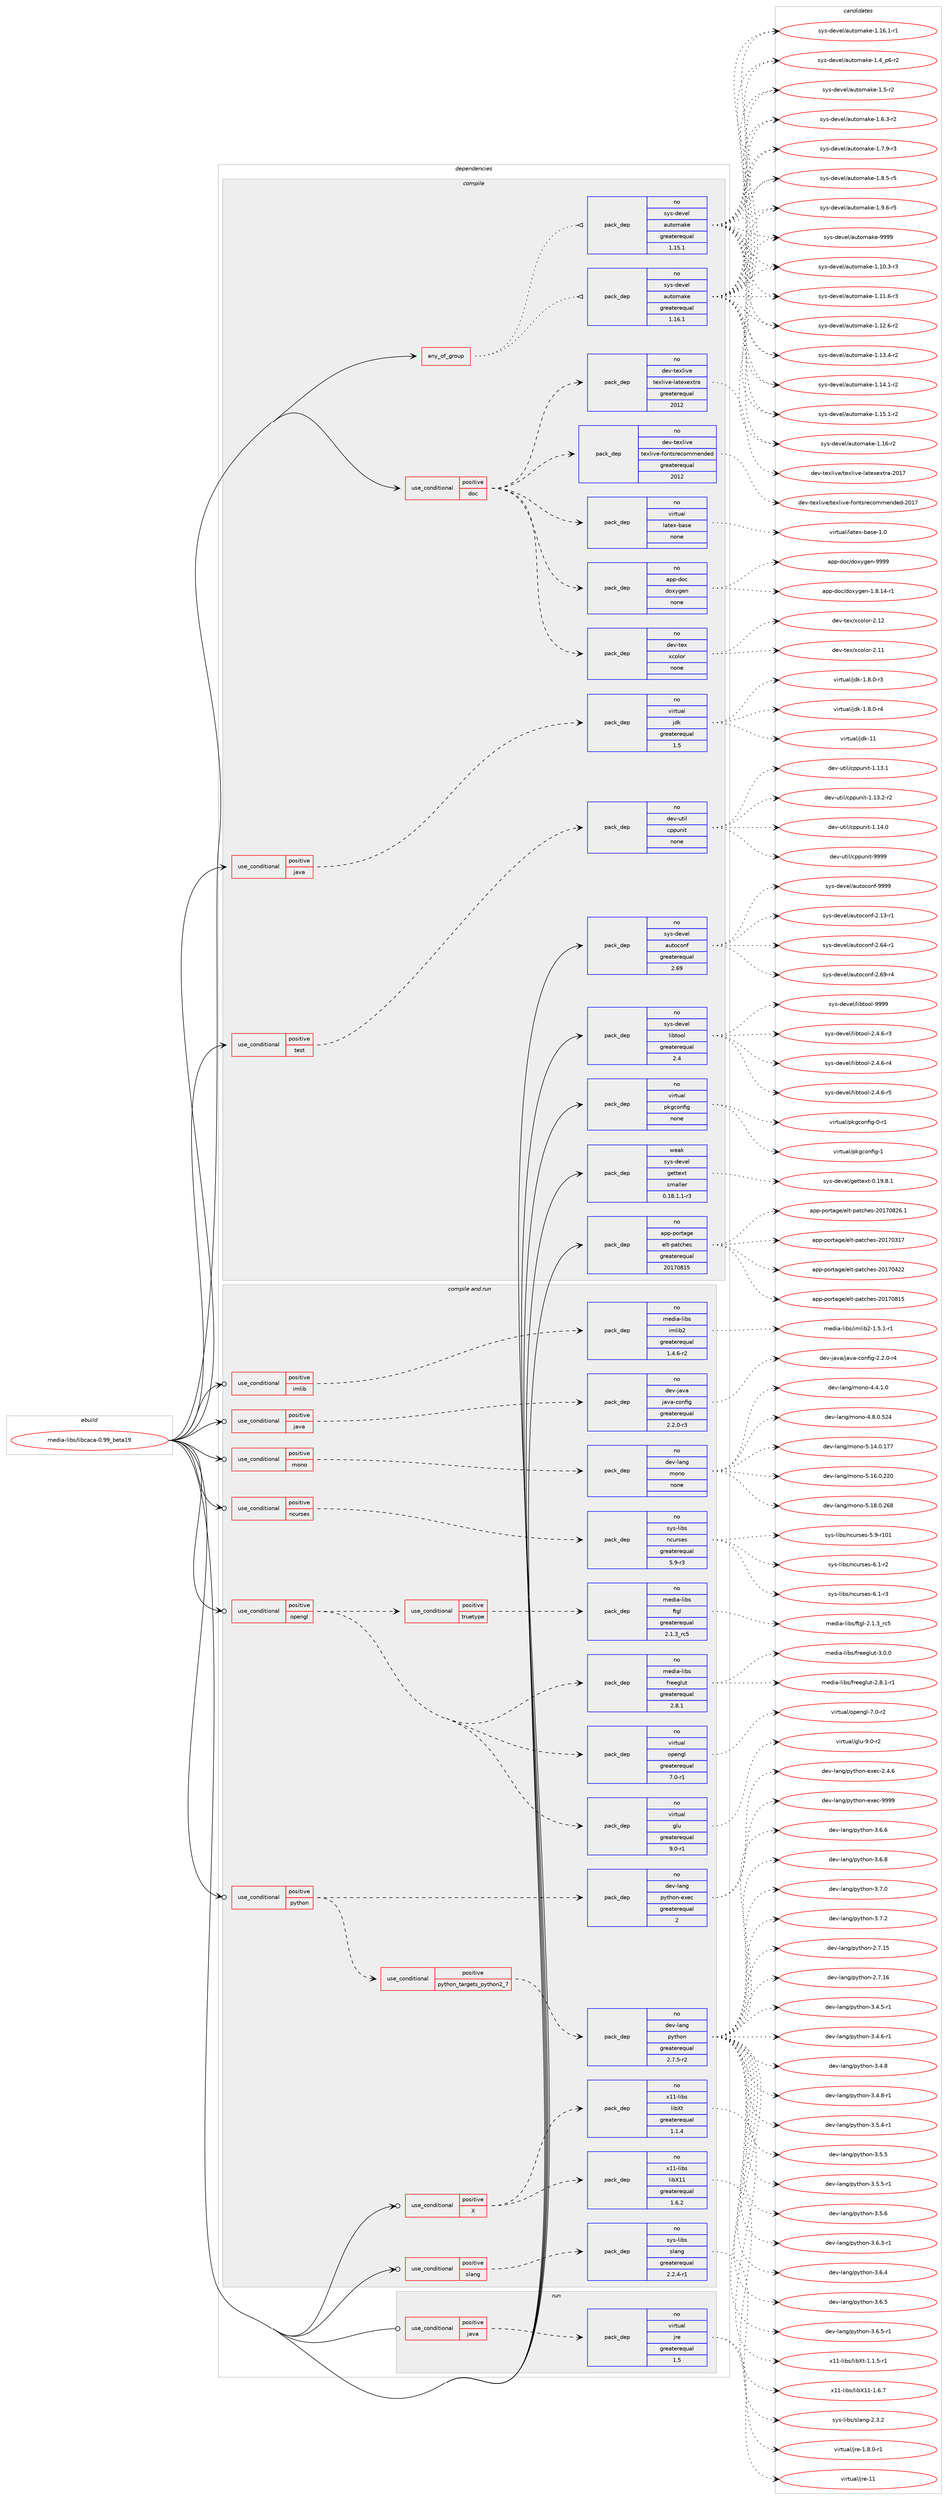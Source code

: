 digraph prolog {

# *************
# Graph options
# *************

newrank=true;
concentrate=true;
compound=true;
graph [rankdir=LR,fontname=Helvetica,fontsize=10,ranksep=1.5];#, ranksep=2.5, nodesep=0.2];
edge  [arrowhead=vee];
node  [fontname=Helvetica,fontsize=10];

# **********
# The ebuild
# **********

subgraph cluster_leftcol {
color=gray;
rank=same;
label=<<i>ebuild</i>>;
id [label="media-libs/libcaca-0.99_beta19", color=red, width=4, href="../media-libs/libcaca-0.99_beta19.svg"];
}

# ****************
# The dependencies
# ****************

subgraph cluster_midcol {
color=gray;
label=<<i>dependencies</i>>;
subgraph cluster_compile {
fillcolor="#eeeeee";
style=filled;
label=<<i>compile</i>>;
subgraph any25051 {
dependency1611980 [label=<<TABLE BORDER="0" CELLBORDER="1" CELLSPACING="0" CELLPADDING="4"><TR><TD CELLPADDING="10">any_of_group</TD></TR></TABLE>>, shape=none, color=red];subgraph pack1151945 {
dependency1611981 [label=<<TABLE BORDER="0" CELLBORDER="1" CELLSPACING="0" CELLPADDING="4" WIDTH="220"><TR><TD ROWSPAN="6" CELLPADDING="30">pack_dep</TD></TR><TR><TD WIDTH="110">no</TD></TR><TR><TD>sys-devel</TD></TR><TR><TD>automake</TD></TR><TR><TD>greaterequal</TD></TR><TR><TD>1.16.1</TD></TR></TABLE>>, shape=none, color=blue];
}
dependency1611980:e -> dependency1611981:w [weight=20,style="dotted",arrowhead="oinv"];
subgraph pack1151946 {
dependency1611982 [label=<<TABLE BORDER="0" CELLBORDER="1" CELLSPACING="0" CELLPADDING="4" WIDTH="220"><TR><TD ROWSPAN="6" CELLPADDING="30">pack_dep</TD></TR><TR><TD WIDTH="110">no</TD></TR><TR><TD>sys-devel</TD></TR><TR><TD>automake</TD></TR><TR><TD>greaterequal</TD></TR><TR><TD>1.15.1</TD></TR></TABLE>>, shape=none, color=blue];
}
dependency1611980:e -> dependency1611982:w [weight=20,style="dotted",arrowhead="oinv"];
}
id:e -> dependency1611980:w [weight=20,style="solid",arrowhead="vee"];
subgraph cond434285 {
dependency1611983 [label=<<TABLE BORDER="0" CELLBORDER="1" CELLSPACING="0" CELLPADDING="4"><TR><TD ROWSPAN="3" CELLPADDING="10">use_conditional</TD></TR><TR><TD>positive</TD></TR><TR><TD>doc</TD></TR></TABLE>>, shape=none, color=red];
subgraph pack1151947 {
dependency1611984 [label=<<TABLE BORDER="0" CELLBORDER="1" CELLSPACING="0" CELLPADDING="4" WIDTH="220"><TR><TD ROWSPAN="6" CELLPADDING="30">pack_dep</TD></TR><TR><TD WIDTH="110">no</TD></TR><TR><TD>app-doc</TD></TR><TR><TD>doxygen</TD></TR><TR><TD>none</TD></TR><TR><TD></TD></TR></TABLE>>, shape=none, color=blue];
}
dependency1611983:e -> dependency1611984:w [weight=20,style="dashed",arrowhead="vee"];
subgraph pack1151948 {
dependency1611985 [label=<<TABLE BORDER="0" CELLBORDER="1" CELLSPACING="0" CELLPADDING="4" WIDTH="220"><TR><TD ROWSPAN="6" CELLPADDING="30">pack_dep</TD></TR><TR><TD WIDTH="110">no</TD></TR><TR><TD>virtual</TD></TR><TR><TD>latex-base</TD></TR><TR><TD>none</TD></TR><TR><TD></TD></TR></TABLE>>, shape=none, color=blue];
}
dependency1611983:e -> dependency1611985:w [weight=20,style="dashed",arrowhead="vee"];
subgraph pack1151949 {
dependency1611986 [label=<<TABLE BORDER="0" CELLBORDER="1" CELLSPACING="0" CELLPADDING="4" WIDTH="220"><TR><TD ROWSPAN="6" CELLPADDING="30">pack_dep</TD></TR><TR><TD WIDTH="110">no</TD></TR><TR><TD>dev-texlive</TD></TR><TR><TD>texlive-fontsrecommended</TD></TR><TR><TD>greaterequal</TD></TR><TR><TD>2012</TD></TR></TABLE>>, shape=none, color=blue];
}
dependency1611983:e -> dependency1611986:w [weight=20,style="dashed",arrowhead="vee"];
subgraph pack1151950 {
dependency1611987 [label=<<TABLE BORDER="0" CELLBORDER="1" CELLSPACING="0" CELLPADDING="4" WIDTH="220"><TR><TD ROWSPAN="6" CELLPADDING="30">pack_dep</TD></TR><TR><TD WIDTH="110">no</TD></TR><TR><TD>dev-texlive</TD></TR><TR><TD>texlive-latexextra</TD></TR><TR><TD>greaterequal</TD></TR><TR><TD>2012</TD></TR></TABLE>>, shape=none, color=blue];
}
dependency1611983:e -> dependency1611987:w [weight=20,style="dashed",arrowhead="vee"];
subgraph pack1151951 {
dependency1611988 [label=<<TABLE BORDER="0" CELLBORDER="1" CELLSPACING="0" CELLPADDING="4" WIDTH="220"><TR><TD ROWSPAN="6" CELLPADDING="30">pack_dep</TD></TR><TR><TD WIDTH="110">no</TD></TR><TR><TD>dev-tex</TD></TR><TR><TD>xcolor</TD></TR><TR><TD>none</TD></TR><TR><TD></TD></TR></TABLE>>, shape=none, color=blue];
}
dependency1611983:e -> dependency1611988:w [weight=20,style="dashed",arrowhead="vee"];
}
id:e -> dependency1611983:w [weight=20,style="solid",arrowhead="vee"];
subgraph cond434286 {
dependency1611989 [label=<<TABLE BORDER="0" CELLBORDER="1" CELLSPACING="0" CELLPADDING="4"><TR><TD ROWSPAN="3" CELLPADDING="10">use_conditional</TD></TR><TR><TD>positive</TD></TR><TR><TD>java</TD></TR></TABLE>>, shape=none, color=red];
subgraph pack1151952 {
dependency1611990 [label=<<TABLE BORDER="0" CELLBORDER="1" CELLSPACING="0" CELLPADDING="4" WIDTH="220"><TR><TD ROWSPAN="6" CELLPADDING="30">pack_dep</TD></TR><TR><TD WIDTH="110">no</TD></TR><TR><TD>virtual</TD></TR><TR><TD>jdk</TD></TR><TR><TD>greaterequal</TD></TR><TR><TD>1.5</TD></TR></TABLE>>, shape=none, color=blue];
}
dependency1611989:e -> dependency1611990:w [weight=20,style="dashed",arrowhead="vee"];
}
id:e -> dependency1611989:w [weight=20,style="solid",arrowhead="vee"];
subgraph cond434287 {
dependency1611991 [label=<<TABLE BORDER="0" CELLBORDER="1" CELLSPACING="0" CELLPADDING="4"><TR><TD ROWSPAN="3" CELLPADDING="10">use_conditional</TD></TR><TR><TD>positive</TD></TR><TR><TD>test</TD></TR></TABLE>>, shape=none, color=red];
subgraph pack1151953 {
dependency1611992 [label=<<TABLE BORDER="0" CELLBORDER="1" CELLSPACING="0" CELLPADDING="4" WIDTH="220"><TR><TD ROWSPAN="6" CELLPADDING="30">pack_dep</TD></TR><TR><TD WIDTH="110">no</TD></TR><TR><TD>dev-util</TD></TR><TR><TD>cppunit</TD></TR><TR><TD>none</TD></TR><TR><TD></TD></TR></TABLE>>, shape=none, color=blue];
}
dependency1611991:e -> dependency1611992:w [weight=20,style="dashed",arrowhead="vee"];
}
id:e -> dependency1611991:w [weight=20,style="solid",arrowhead="vee"];
subgraph pack1151954 {
dependency1611993 [label=<<TABLE BORDER="0" CELLBORDER="1" CELLSPACING="0" CELLPADDING="4" WIDTH="220"><TR><TD ROWSPAN="6" CELLPADDING="30">pack_dep</TD></TR><TR><TD WIDTH="110">no</TD></TR><TR><TD>app-portage</TD></TR><TR><TD>elt-patches</TD></TR><TR><TD>greaterequal</TD></TR><TR><TD>20170815</TD></TR></TABLE>>, shape=none, color=blue];
}
id:e -> dependency1611993:w [weight=20,style="solid",arrowhead="vee"];
subgraph pack1151955 {
dependency1611994 [label=<<TABLE BORDER="0" CELLBORDER="1" CELLSPACING="0" CELLPADDING="4" WIDTH="220"><TR><TD ROWSPAN="6" CELLPADDING="30">pack_dep</TD></TR><TR><TD WIDTH="110">no</TD></TR><TR><TD>sys-devel</TD></TR><TR><TD>autoconf</TD></TR><TR><TD>greaterequal</TD></TR><TR><TD>2.69</TD></TR></TABLE>>, shape=none, color=blue];
}
id:e -> dependency1611994:w [weight=20,style="solid",arrowhead="vee"];
subgraph pack1151956 {
dependency1611995 [label=<<TABLE BORDER="0" CELLBORDER="1" CELLSPACING="0" CELLPADDING="4" WIDTH="220"><TR><TD ROWSPAN="6" CELLPADDING="30">pack_dep</TD></TR><TR><TD WIDTH="110">no</TD></TR><TR><TD>sys-devel</TD></TR><TR><TD>libtool</TD></TR><TR><TD>greaterequal</TD></TR><TR><TD>2.4</TD></TR></TABLE>>, shape=none, color=blue];
}
id:e -> dependency1611995:w [weight=20,style="solid",arrowhead="vee"];
subgraph pack1151957 {
dependency1611996 [label=<<TABLE BORDER="0" CELLBORDER="1" CELLSPACING="0" CELLPADDING="4" WIDTH="220"><TR><TD ROWSPAN="6" CELLPADDING="30">pack_dep</TD></TR><TR><TD WIDTH="110">no</TD></TR><TR><TD>virtual</TD></TR><TR><TD>pkgconfig</TD></TR><TR><TD>none</TD></TR><TR><TD></TD></TR></TABLE>>, shape=none, color=blue];
}
id:e -> dependency1611996:w [weight=20,style="solid",arrowhead="vee"];
subgraph pack1151958 {
dependency1611997 [label=<<TABLE BORDER="0" CELLBORDER="1" CELLSPACING="0" CELLPADDING="4" WIDTH="220"><TR><TD ROWSPAN="6" CELLPADDING="30">pack_dep</TD></TR><TR><TD WIDTH="110">weak</TD></TR><TR><TD>sys-devel</TD></TR><TR><TD>gettext</TD></TR><TR><TD>smaller</TD></TR><TR><TD>0.18.1.1-r3</TD></TR></TABLE>>, shape=none, color=blue];
}
id:e -> dependency1611997:w [weight=20,style="solid",arrowhead="vee"];
}
subgraph cluster_compileandrun {
fillcolor="#eeeeee";
style=filled;
label=<<i>compile and run</i>>;
subgraph cond434288 {
dependency1611998 [label=<<TABLE BORDER="0" CELLBORDER="1" CELLSPACING="0" CELLPADDING="4"><TR><TD ROWSPAN="3" CELLPADDING="10">use_conditional</TD></TR><TR><TD>positive</TD></TR><TR><TD>X</TD></TR></TABLE>>, shape=none, color=red];
subgraph pack1151959 {
dependency1611999 [label=<<TABLE BORDER="0" CELLBORDER="1" CELLSPACING="0" CELLPADDING="4" WIDTH="220"><TR><TD ROWSPAN="6" CELLPADDING="30">pack_dep</TD></TR><TR><TD WIDTH="110">no</TD></TR><TR><TD>x11-libs</TD></TR><TR><TD>libX11</TD></TR><TR><TD>greaterequal</TD></TR><TR><TD>1.6.2</TD></TR></TABLE>>, shape=none, color=blue];
}
dependency1611998:e -> dependency1611999:w [weight=20,style="dashed",arrowhead="vee"];
subgraph pack1151960 {
dependency1612000 [label=<<TABLE BORDER="0" CELLBORDER="1" CELLSPACING="0" CELLPADDING="4" WIDTH="220"><TR><TD ROWSPAN="6" CELLPADDING="30">pack_dep</TD></TR><TR><TD WIDTH="110">no</TD></TR><TR><TD>x11-libs</TD></TR><TR><TD>libXt</TD></TR><TR><TD>greaterequal</TD></TR><TR><TD>1.1.4</TD></TR></TABLE>>, shape=none, color=blue];
}
dependency1611998:e -> dependency1612000:w [weight=20,style="dashed",arrowhead="vee"];
}
id:e -> dependency1611998:w [weight=20,style="solid",arrowhead="odotvee"];
subgraph cond434289 {
dependency1612001 [label=<<TABLE BORDER="0" CELLBORDER="1" CELLSPACING="0" CELLPADDING="4"><TR><TD ROWSPAN="3" CELLPADDING="10">use_conditional</TD></TR><TR><TD>positive</TD></TR><TR><TD>imlib</TD></TR></TABLE>>, shape=none, color=red];
subgraph pack1151961 {
dependency1612002 [label=<<TABLE BORDER="0" CELLBORDER="1" CELLSPACING="0" CELLPADDING="4" WIDTH="220"><TR><TD ROWSPAN="6" CELLPADDING="30">pack_dep</TD></TR><TR><TD WIDTH="110">no</TD></TR><TR><TD>media-libs</TD></TR><TR><TD>imlib2</TD></TR><TR><TD>greaterequal</TD></TR><TR><TD>1.4.6-r2</TD></TR></TABLE>>, shape=none, color=blue];
}
dependency1612001:e -> dependency1612002:w [weight=20,style="dashed",arrowhead="vee"];
}
id:e -> dependency1612001:w [weight=20,style="solid",arrowhead="odotvee"];
subgraph cond434290 {
dependency1612003 [label=<<TABLE BORDER="0" CELLBORDER="1" CELLSPACING="0" CELLPADDING="4"><TR><TD ROWSPAN="3" CELLPADDING="10">use_conditional</TD></TR><TR><TD>positive</TD></TR><TR><TD>java</TD></TR></TABLE>>, shape=none, color=red];
subgraph pack1151962 {
dependency1612004 [label=<<TABLE BORDER="0" CELLBORDER="1" CELLSPACING="0" CELLPADDING="4" WIDTH="220"><TR><TD ROWSPAN="6" CELLPADDING="30">pack_dep</TD></TR><TR><TD WIDTH="110">no</TD></TR><TR><TD>dev-java</TD></TR><TR><TD>java-config</TD></TR><TR><TD>greaterequal</TD></TR><TR><TD>2.2.0-r3</TD></TR></TABLE>>, shape=none, color=blue];
}
dependency1612003:e -> dependency1612004:w [weight=20,style="dashed",arrowhead="vee"];
}
id:e -> dependency1612003:w [weight=20,style="solid",arrowhead="odotvee"];
subgraph cond434291 {
dependency1612005 [label=<<TABLE BORDER="0" CELLBORDER="1" CELLSPACING="0" CELLPADDING="4"><TR><TD ROWSPAN="3" CELLPADDING="10">use_conditional</TD></TR><TR><TD>positive</TD></TR><TR><TD>mono</TD></TR></TABLE>>, shape=none, color=red];
subgraph pack1151963 {
dependency1612006 [label=<<TABLE BORDER="0" CELLBORDER="1" CELLSPACING="0" CELLPADDING="4" WIDTH="220"><TR><TD ROWSPAN="6" CELLPADDING="30">pack_dep</TD></TR><TR><TD WIDTH="110">no</TD></TR><TR><TD>dev-lang</TD></TR><TR><TD>mono</TD></TR><TR><TD>none</TD></TR><TR><TD></TD></TR></TABLE>>, shape=none, color=blue];
}
dependency1612005:e -> dependency1612006:w [weight=20,style="dashed",arrowhead="vee"];
}
id:e -> dependency1612005:w [weight=20,style="solid",arrowhead="odotvee"];
subgraph cond434292 {
dependency1612007 [label=<<TABLE BORDER="0" CELLBORDER="1" CELLSPACING="0" CELLPADDING="4"><TR><TD ROWSPAN="3" CELLPADDING="10">use_conditional</TD></TR><TR><TD>positive</TD></TR><TR><TD>ncurses</TD></TR></TABLE>>, shape=none, color=red];
subgraph pack1151964 {
dependency1612008 [label=<<TABLE BORDER="0" CELLBORDER="1" CELLSPACING="0" CELLPADDING="4" WIDTH="220"><TR><TD ROWSPAN="6" CELLPADDING="30">pack_dep</TD></TR><TR><TD WIDTH="110">no</TD></TR><TR><TD>sys-libs</TD></TR><TR><TD>ncurses</TD></TR><TR><TD>greaterequal</TD></TR><TR><TD>5.9-r3</TD></TR></TABLE>>, shape=none, color=blue];
}
dependency1612007:e -> dependency1612008:w [weight=20,style="dashed",arrowhead="vee"];
}
id:e -> dependency1612007:w [weight=20,style="solid",arrowhead="odotvee"];
subgraph cond434293 {
dependency1612009 [label=<<TABLE BORDER="0" CELLBORDER="1" CELLSPACING="0" CELLPADDING="4"><TR><TD ROWSPAN="3" CELLPADDING="10">use_conditional</TD></TR><TR><TD>positive</TD></TR><TR><TD>opengl</TD></TR></TABLE>>, shape=none, color=red];
subgraph pack1151965 {
dependency1612010 [label=<<TABLE BORDER="0" CELLBORDER="1" CELLSPACING="0" CELLPADDING="4" WIDTH="220"><TR><TD ROWSPAN="6" CELLPADDING="30">pack_dep</TD></TR><TR><TD WIDTH="110">no</TD></TR><TR><TD>virtual</TD></TR><TR><TD>glu</TD></TR><TR><TD>greaterequal</TD></TR><TR><TD>9.0-r1</TD></TR></TABLE>>, shape=none, color=blue];
}
dependency1612009:e -> dependency1612010:w [weight=20,style="dashed",arrowhead="vee"];
subgraph pack1151966 {
dependency1612011 [label=<<TABLE BORDER="0" CELLBORDER="1" CELLSPACING="0" CELLPADDING="4" WIDTH="220"><TR><TD ROWSPAN="6" CELLPADDING="30">pack_dep</TD></TR><TR><TD WIDTH="110">no</TD></TR><TR><TD>virtual</TD></TR><TR><TD>opengl</TD></TR><TR><TD>greaterequal</TD></TR><TR><TD>7.0-r1</TD></TR></TABLE>>, shape=none, color=blue];
}
dependency1612009:e -> dependency1612011:w [weight=20,style="dashed",arrowhead="vee"];
subgraph pack1151967 {
dependency1612012 [label=<<TABLE BORDER="0" CELLBORDER="1" CELLSPACING="0" CELLPADDING="4" WIDTH="220"><TR><TD ROWSPAN="6" CELLPADDING="30">pack_dep</TD></TR><TR><TD WIDTH="110">no</TD></TR><TR><TD>media-libs</TD></TR><TR><TD>freeglut</TD></TR><TR><TD>greaterequal</TD></TR><TR><TD>2.8.1</TD></TR></TABLE>>, shape=none, color=blue];
}
dependency1612009:e -> dependency1612012:w [weight=20,style="dashed",arrowhead="vee"];
subgraph cond434294 {
dependency1612013 [label=<<TABLE BORDER="0" CELLBORDER="1" CELLSPACING="0" CELLPADDING="4"><TR><TD ROWSPAN="3" CELLPADDING="10">use_conditional</TD></TR><TR><TD>positive</TD></TR><TR><TD>truetype</TD></TR></TABLE>>, shape=none, color=red];
subgraph pack1151968 {
dependency1612014 [label=<<TABLE BORDER="0" CELLBORDER="1" CELLSPACING="0" CELLPADDING="4" WIDTH="220"><TR><TD ROWSPAN="6" CELLPADDING="30">pack_dep</TD></TR><TR><TD WIDTH="110">no</TD></TR><TR><TD>media-libs</TD></TR><TR><TD>ftgl</TD></TR><TR><TD>greaterequal</TD></TR><TR><TD>2.1.3_rc5</TD></TR></TABLE>>, shape=none, color=blue];
}
dependency1612013:e -> dependency1612014:w [weight=20,style="dashed",arrowhead="vee"];
}
dependency1612009:e -> dependency1612013:w [weight=20,style="dashed",arrowhead="vee"];
}
id:e -> dependency1612009:w [weight=20,style="solid",arrowhead="odotvee"];
subgraph cond434295 {
dependency1612015 [label=<<TABLE BORDER="0" CELLBORDER="1" CELLSPACING="0" CELLPADDING="4"><TR><TD ROWSPAN="3" CELLPADDING="10">use_conditional</TD></TR><TR><TD>positive</TD></TR><TR><TD>python</TD></TR></TABLE>>, shape=none, color=red];
subgraph cond434296 {
dependency1612016 [label=<<TABLE BORDER="0" CELLBORDER="1" CELLSPACING="0" CELLPADDING="4"><TR><TD ROWSPAN="3" CELLPADDING="10">use_conditional</TD></TR><TR><TD>positive</TD></TR><TR><TD>python_targets_python2_7</TD></TR></TABLE>>, shape=none, color=red];
subgraph pack1151969 {
dependency1612017 [label=<<TABLE BORDER="0" CELLBORDER="1" CELLSPACING="0" CELLPADDING="4" WIDTH="220"><TR><TD ROWSPAN="6" CELLPADDING="30">pack_dep</TD></TR><TR><TD WIDTH="110">no</TD></TR><TR><TD>dev-lang</TD></TR><TR><TD>python</TD></TR><TR><TD>greaterequal</TD></TR><TR><TD>2.7.5-r2</TD></TR></TABLE>>, shape=none, color=blue];
}
dependency1612016:e -> dependency1612017:w [weight=20,style="dashed",arrowhead="vee"];
}
dependency1612015:e -> dependency1612016:w [weight=20,style="dashed",arrowhead="vee"];
subgraph pack1151970 {
dependency1612018 [label=<<TABLE BORDER="0" CELLBORDER="1" CELLSPACING="0" CELLPADDING="4" WIDTH="220"><TR><TD ROWSPAN="6" CELLPADDING="30">pack_dep</TD></TR><TR><TD WIDTH="110">no</TD></TR><TR><TD>dev-lang</TD></TR><TR><TD>python-exec</TD></TR><TR><TD>greaterequal</TD></TR><TR><TD>2</TD></TR></TABLE>>, shape=none, color=blue];
}
dependency1612015:e -> dependency1612018:w [weight=20,style="dashed",arrowhead="vee"];
}
id:e -> dependency1612015:w [weight=20,style="solid",arrowhead="odotvee"];
subgraph cond434297 {
dependency1612019 [label=<<TABLE BORDER="0" CELLBORDER="1" CELLSPACING="0" CELLPADDING="4"><TR><TD ROWSPAN="3" CELLPADDING="10">use_conditional</TD></TR><TR><TD>positive</TD></TR><TR><TD>slang</TD></TR></TABLE>>, shape=none, color=red];
subgraph pack1151971 {
dependency1612020 [label=<<TABLE BORDER="0" CELLBORDER="1" CELLSPACING="0" CELLPADDING="4" WIDTH="220"><TR><TD ROWSPAN="6" CELLPADDING="30">pack_dep</TD></TR><TR><TD WIDTH="110">no</TD></TR><TR><TD>sys-libs</TD></TR><TR><TD>slang</TD></TR><TR><TD>greaterequal</TD></TR><TR><TD>2.2.4-r1</TD></TR></TABLE>>, shape=none, color=blue];
}
dependency1612019:e -> dependency1612020:w [weight=20,style="dashed",arrowhead="vee"];
}
id:e -> dependency1612019:w [weight=20,style="solid",arrowhead="odotvee"];
}
subgraph cluster_run {
fillcolor="#eeeeee";
style=filled;
label=<<i>run</i>>;
subgraph cond434298 {
dependency1612021 [label=<<TABLE BORDER="0" CELLBORDER="1" CELLSPACING="0" CELLPADDING="4"><TR><TD ROWSPAN="3" CELLPADDING="10">use_conditional</TD></TR><TR><TD>positive</TD></TR><TR><TD>java</TD></TR></TABLE>>, shape=none, color=red];
subgraph pack1151972 {
dependency1612022 [label=<<TABLE BORDER="0" CELLBORDER="1" CELLSPACING="0" CELLPADDING="4" WIDTH="220"><TR><TD ROWSPAN="6" CELLPADDING="30">pack_dep</TD></TR><TR><TD WIDTH="110">no</TD></TR><TR><TD>virtual</TD></TR><TR><TD>jre</TD></TR><TR><TD>greaterequal</TD></TR><TR><TD>1.5</TD></TR></TABLE>>, shape=none, color=blue];
}
dependency1612021:e -> dependency1612022:w [weight=20,style="dashed",arrowhead="vee"];
}
id:e -> dependency1612021:w [weight=20,style="solid",arrowhead="odot"];
}
}

# **************
# The candidates
# **************

subgraph cluster_choices {
rank=same;
color=gray;
label=<<i>candidates</i>>;

subgraph choice1151945 {
color=black;
nodesep=1;
choice11512111545100101118101108479711711611110997107101454946494846514511451 [label="sys-devel/automake-1.10.3-r3", color=red, width=4,href="../sys-devel/automake-1.10.3-r3.svg"];
choice11512111545100101118101108479711711611110997107101454946494946544511451 [label="sys-devel/automake-1.11.6-r3", color=red, width=4,href="../sys-devel/automake-1.11.6-r3.svg"];
choice11512111545100101118101108479711711611110997107101454946495046544511450 [label="sys-devel/automake-1.12.6-r2", color=red, width=4,href="../sys-devel/automake-1.12.6-r2.svg"];
choice11512111545100101118101108479711711611110997107101454946495146524511450 [label="sys-devel/automake-1.13.4-r2", color=red, width=4,href="../sys-devel/automake-1.13.4-r2.svg"];
choice11512111545100101118101108479711711611110997107101454946495246494511450 [label="sys-devel/automake-1.14.1-r2", color=red, width=4,href="../sys-devel/automake-1.14.1-r2.svg"];
choice11512111545100101118101108479711711611110997107101454946495346494511450 [label="sys-devel/automake-1.15.1-r2", color=red, width=4,href="../sys-devel/automake-1.15.1-r2.svg"];
choice1151211154510010111810110847971171161111099710710145494649544511450 [label="sys-devel/automake-1.16-r2", color=red, width=4,href="../sys-devel/automake-1.16-r2.svg"];
choice11512111545100101118101108479711711611110997107101454946495446494511449 [label="sys-devel/automake-1.16.1-r1", color=red, width=4,href="../sys-devel/automake-1.16.1-r1.svg"];
choice115121115451001011181011084797117116111109971071014549465295112544511450 [label="sys-devel/automake-1.4_p6-r2", color=red, width=4,href="../sys-devel/automake-1.4_p6-r2.svg"];
choice11512111545100101118101108479711711611110997107101454946534511450 [label="sys-devel/automake-1.5-r2", color=red, width=4,href="../sys-devel/automake-1.5-r2.svg"];
choice115121115451001011181011084797117116111109971071014549465446514511450 [label="sys-devel/automake-1.6.3-r2", color=red, width=4,href="../sys-devel/automake-1.6.3-r2.svg"];
choice115121115451001011181011084797117116111109971071014549465546574511451 [label="sys-devel/automake-1.7.9-r3", color=red, width=4,href="../sys-devel/automake-1.7.9-r3.svg"];
choice115121115451001011181011084797117116111109971071014549465646534511453 [label="sys-devel/automake-1.8.5-r5", color=red, width=4,href="../sys-devel/automake-1.8.5-r5.svg"];
choice115121115451001011181011084797117116111109971071014549465746544511453 [label="sys-devel/automake-1.9.6-r5", color=red, width=4,href="../sys-devel/automake-1.9.6-r5.svg"];
choice115121115451001011181011084797117116111109971071014557575757 [label="sys-devel/automake-9999", color=red, width=4,href="../sys-devel/automake-9999.svg"];
dependency1611981:e -> choice11512111545100101118101108479711711611110997107101454946494846514511451:w [style=dotted,weight="100"];
dependency1611981:e -> choice11512111545100101118101108479711711611110997107101454946494946544511451:w [style=dotted,weight="100"];
dependency1611981:e -> choice11512111545100101118101108479711711611110997107101454946495046544511450:w [style=dotted,weight="100"];
dependency1611981:e -> choice11512111545100101118101108479711711611110997107101454946495146524511450:w [style=dotted,weight="100"];
dependency1611981:e -> choice11512111545100101118101108479711711611110997107101454946495246494511450:w [style=dotted,weight="100"];
dependency1611981:e -> choice11512111545100101118101108479711711611110997107101454946495346494511450:w [style=dotted,weight="100"];
dependency1611981:e -> choice1151211154510010111810110847971171161111099710710145494649544511450:w [style=dotted,weight="100"];
dependency1611981:e -> choice11512111545100101118101108479711711611110997107101454946495446494511449:w [style=dotted,weight="100"];
dependency1611981:e -> choice115121115451001011181011084797117116111109971071014549465295112544511450:w [style=dotted,weight="100"];
dependency1611981:e -> choice11512111545100101118101108479711711611110997107101454946534511450:w [style=dotted,weight="100"];
dependency1611981:e -> choice115121115451001011181011084797117116111109971071014549465446514511450:w [style=dotted,weight="100"];
dependency1611981:e -> choice115121115451001011181011084797117116111109971071014549465546574511451:w [style=dotted,weight="100"];
dependency1611981:e -> choice115121115451001011181011084797117116111109971071014549465646534511453:w [style=dotted,weight="100"];
dependency1611981:e -> choice115121115451001011181011084797117116111109971071014549465746544511453:w [style=dotted,weight="100"];
dependency1611981:e -> choice115121115451001011181011084797117116111109971071014557575757:w [style=dotted,weight="100"];
}
subgraph choice1151946 {
color=black;
nodesep=1;
choice11512111545100101118101108479711711611110997107101454946494846514511451 [label="sys-devel/automake-1.10.3-r3", color=red, width=4,href="../sys-devel/automake-1.10.3-r3.svg"];
choice11512111545100101118101108479711711611110997107101454946494946544511451 [label="sys-devel/automake-1.11.6-r3", color=red, width=4,href="../sys-devel/automake-1.11.6-r3.svg"];
choice11512111545100101118101108479711711611110997107101454946495046544511450 [label="sys-devel/automake-1.12.6-r2", color=red, width=4,href="../sys-devel/automake-1.12.6-r2.svg"];
choice11512111545100101118101108479711711611110997107101454946495146524511450 [label="sys-devel/automake-1.13.4-r2", color=red, width=4,href="../sys-devel/automake-1.13.4-r2.svg"];
choice11512111545100101118101108479711711611110997107101454946495246494511450 [label="sys-devel/automake-1.14.1-r2", color=red, width=4,href="../sys-devel/automake-1.14.1-r2.svg"];
choice11512111545100101118101108479711711611110997107101454946495346494511450 [label="sys-devel/automake-1.15.1-r2", color=red, width=4,href="../sys-devel/automake-1.15.1-r2.svg"];
choice1151211154510010111810110847971171161111099710710145494649544511450 [label="sys-devel/automake-1.16-r2", color=red, width=4,href="../sys-devel/automake-1.16-r2.svg"];
choice11512111545100101118101108479711711611110997107101454946495446494511449 [label="sys-devel/automake-1.16.1-r1", color=red, width=4,href="../sys-devel/automake-1.16.1-r1.svg"];
choice115121115451001011181011084797117116111109971071014549465295112544511450 [label="sys-devel/automake-1.4_p6-r2", color=red, width=4,href="../sys-devel/automake-1.4_p6-r2.svg"];
choice11512111545100101118101108479711711611110997107101454946534511450 [label="sys-devel/automake-1.5-r2", color=red, width=4,href="../sys-devel/automake-1.5-r2.svg"];
choice115121115451001011181011084797117116111109971071014549465446514511450 [label="sys-devel/automake-1.6.3-r2", color=red, width=4,href="../sys-devel/automake-1.6.3-r2.svg"];
choice115121115451001011181011084797117116111109971071014549465546574511451 [label="sys-devel/automake-1.7.9-r3", color=red, width=4,href="../sys-devel/automake-1.7.9-r3.svg"];
choice115121115451001011181011084797117116111109971071014549465646534511453 [label="sys-devel/automake-1.8.5-r5", color=red, width=4,href="../sys-devel/automake-1.8.5-r5.svg"];
choice115121115451001011181011084797117116111109971071014549465746544511453 [label="sys-devel/automake-1.9.6-r5", color=red, width=4,href="../sys-devel/automake-1.9.6-r5.svg"];
choice115121115451001011181011084797117116111109971071014557575757 [label="sys-devel/automake-9999", color=red, width=4,href="../sys-devel/automake-9999.svg"];
dependency1611982:e -> choice11512111545100101118101108479711711611110997107101454946494846514511451:w [style=dotted,weight="100"];
dependency1611982:e -> choice11512111545100101118101108479711711611110997107101454946494946544511451:w [style=dotted,weight="100"];
dependency1611982:e -> choice11512111545100101118101108479711711611110997107101454946495046544511450:w [style=dotted,weight="100"];
dependency1611982:e -> choice11512111545100101118101108479711711611110997107101454946495146524511450:w [style=dotted,weight="100"];
dependency1611982:e -> choice11512111545100101118101108479711711611110997107101454946495246494511450:w [style=dotted,weight="100"];
dependency1611982:e -> choice11512111545100101118101108479711711611110997107101454946495346494511450:w [style=dotted,weight="100"];
dependency1611982:e -> choice1151211154510010111810110847971171161111099710710145494649544511450:w [style=dotted,weight="100"];
dependency1611982:e -> choice11512111545100101118101108479711711611110997107101454946495446494511449:w [style=dotted,weight="100"];
dependency1611982:e -> choice115121115451001011181011084797117116111109971071014549465295112544511450:w [style=dotted,weight="100"];
dependency1611982:e -> choice11512111545100101118101108479711711611110997107101454946534511450:w [style=dotted,weight="100"];
dependency1611982:e -> choice115121115451001011181011084797117116111109971071014549465446514511450:w [style=dotted,weight="100"];
dependency1611982:e -> choice115121115451001011181011084797117116111109971071014549465546574511451:w [style=dotted,weight="100"];
dependency1611982:e -> choice115121115451001011181011084797117116111109971071014549465646534511453:w [style=dotted,weight="100"];
dependency1611982:e -> choice115121115451001011181011084797117116111109971071014549465746544511453:w [style=dotted,weight="100"];
dependency1611982:e -> choice115121115451001011181011084797117116111109971071014557575757:w [style=dotted,weight="100"];
}
subgraph choice1151947 {
color=black;
nodesep=1;
choice97112112451001119947100111120121103101110454946564649524511449 [label="app-doc/doxygen-1.8.14-r1", color=red, width=4,href="../app-doc/doxygen-1.8.14-r1.svg"];
choice971121124510011199471001111201211031011104557575757 [label="app-doc/doxygen-9999", color=red, width=4,href="../app-doc/doxygen-9999.svg"];
dependency1611984:e -> choice97112112451001119947100111120121103101110454946564649524511449:w [style=dotted,weight="100"];
dependency1611984:e -> choice971121124510011199471001111201211031011104557575757:w [style=dotted,weight="100"];
}
subgraph choice1151948 {
color=black;
nodesep=1;
choice11810511411611797108471089711610112045989711510145494648 [label="virtual/latex-base-1.0", color=red, width=4,href="../virtual/latex-base-1.0.svg"];
dependency1611985:e -> choice11810511411611797108471089711610112045989711510145494648:w [style=dotted,weight="100"];
}
subgraph choice1151949 {
color=black;
nodesep=1;
choice100101118451161011201081051181014711610112010810511810145102111110116115114101991111091091011101001011004550484955 [label="dev-texlive/texlive-fontsrecommended-2017", color=red, width=4,href="../dev-texlive/texlive-fontsrecommended-2017.svg"];
dependency1611986:e -> choice100101118451161011201081051181014711610112010810511810145102111110116115114101991111091091011101001011004550484955:w [style=dotted,weight="100"];
}
subgraph choice1151950 {
color=black;
nodesep=1;
choice10010111845116101120108105118101471161011201081051181014510897116101120101120116114974550484955 [label="dev-texlive/texlive-latexextra-2017", color=red, width=4,href="../dev-texlive/texlive-latexextra-2017.svg"];
dependency1611987:e -> choice10010111845116101120108105118101471161011201081051181014510897116101120101120116114974550484955:w [style=dotted,weight="100"];
}
subgraph choice1151951 {
color=black;
nodesep=1;
choice1001011184511610112047120991111081111144550464949 [label="dev-tex/xcolor-2.11", color=red, width=4,href="../dev-tex/xcolor-2.11.svg"];
choice1001011184511610112047120991111081111144550464950 [label="dev-tex/xcolor-2.12", color=red, width=4,href="../dev-tex/xcolor-2.12.svg"];
dependency1611988:e -> choice1001011184511610112047120991111081111144550464949:w [style=dotted,weight="100"];
dependency1611988:e -> choice1001011184511610112047120991111081111144550464950:w [style=dotted,weight="100"];
}
subgraph choice1151952 {
color=black;
nodesep=1;
choice11810511411611797108471061001074549465646484511451 [label="virtual/jdk-1.8.0-r3", color=red, width=4,href="../virtual/jdk-1.8.0-r3.svg"];
choice11810511411611797108471061001074549465646484511452 [label="virtual/jdk-1.8.0-r4", color=red, width=4,href="../virtual/jdk-1.8.0-r4.svg"];
choice1181051141161179710847106100107454949 [label="virtual/jdk-11", color=red, width=4,href="../virtual/jdk-11.svg"];
dependency1611990:e -> choice11810511411611797108471061001074549465646484511451:w [style=dotted,weight="100"];
dependency1611990:e -> choice11810511411611797108471061001074549465646484511452:w [style=dotted,weight="100"];
dependency1611990:e -> choice1181051141161179710847106100107454949:w [style=dotted,weight="100"];
}
subgraph choice1151953 {
color=black;
nodesep=1;
choice10010111845117116105108479911211211711010511645494649514649 [label="dev-util/cppunit-1.13.1", color=red, width=4,href="../dev-util/cppunit-1.13.1.svg"];
choice100101118451171161051084799112112117110105116454946495146504511450 [label="dev-util/cppunit-1.13.2-r2", color=red, width=4,href="../dev-util/cppunit-1.13.2-r2.svg"];
choice10010111845117116105108479911211211711010511645494649524648 [label="dev-util/cppunit-1.14.0", color=red, width=4,href="../dev-util/cppunit-1.14.0.svg"];
choice1001011184511711610510847991121121171101051164557575757 [label="dev-util/cppunit-9999", color=red, width=4,href="../dev-util/cppunit-9999.svg"];
dependency1611992:e -> choice10010111845117116105108479911211211711010511645494649514649:w [style=dotted,weight="100"];
dependency1611992:e -> choice100101118451171161051084799112112117110105116454946495146504511450:w [style=dotted,weight="100"];
dependency1611992:e -> choice10010111845117116105108479911211211711010511645494649524648:w [style=dotted,weight="100"];
dependency1611992:e -> choice1001011184511711610510847991121121171101051164557575757:w [style=dotted,weight="100"];
}
subgraph choice1151954 {
color=black;
nodesep=1;
choice97112112451121111141169710310147101108116451129711699104101115455048495548514955 [label="app-portage/elt-patches-20170317", color=red, width=4,href="../app-portage/elt-patches-20170317.svg"];
choice97112112451121111141169710310147101108116451129711699104101115455048495548525050 [label="app-portage/elt-patches-20170422", color=red, width=4,href="../app-portage/elt-patches-20170422.svg"];
choice97112112451121111141169710310147101108116451129711699104101115455048495548564953 [label="app-portage/elt-patches-20170815", color=red, width=4,href="../app-portage/elt-patches-20170815.svg"];
choice971121124511211111411697103101471011081164511297116991041011154550484955485650544649 [label="app-portage/elt-patches-20170826.1", color=red, width=4,href="../app-portage/elt-patches-20170826.1.svg"];
dependency1611993:e -> choice97112112451121111141169710310147101108116451129711699104101115455048495548514955:w [style=dotted,weight="100"];
dependency1611993:e -> choice97112112451121111141169710310147101108116451129711699104101115455048495548525050:w [style=dotted,weight="100"];
dependency1611993:e -> choice97112112451121111141169710310147101108116451129711699104101115455048495548564953:w [style=dotted,weight="100"];
dependency1611993:e -> choice971121124511211111411697103101471011081164511297116991041011154550484955485650544649:w [style=dotted,weight="100"];
}
subgraph choice1151955 {
color=black;
nodesep=1;
choice1151211154510010111810110847971171161119911111010245504649514511449 [label="sys-devel/autoconf-2.13-r1", color=red, width=4,href="../sys-devel/autoconf-2.13-r1.svg"];
choice1151211154510010111810110847971171161119911111010245504654524511449 [label="sys-devel/autoconf-2.64-r1", color=red, width=4,href="../sys-devel/autoconf-2.64-r1.svg"];
choice1151211154510010111810110847971171161119911111010245504654574511452 [label="sys-devel/autoconf-2.69-r4", color=red, width=4,href="../sys-devel/autoconf-2.69-r4.svg"];
choice115121115451001011181011084797117116111991111101024557575757 [label="sys-devel/autoconf-9999", color=red, width=4,href="../sys-devel/autoconf-9999.svg"];
dependency1611994:e -> choice1151211154510010111810110847971171161119911111010245504649514511449:w [style=dotted,weight="100"];
dependency1611994:e -> choice1151211154510010111810110847971171161119911111010245504654524511449:w [style=dotted,weight="100"];
dependency1611994:e -> choice1151211154510010111810110847971171161119911111010245504654574511452:w [style=dotted,weight="100"];
dependency1611994:e -> choice115121115451001011181011084797117116111991111101024557575757:w [style=dotted,weight="100"];
}
subgraph choice1151956 {
color=black;
nodesep=1;
choice1151211154510010111810110847108105981161111111084550465246544511451 [label="sys-devel/libtool-2.4.6-r3", color=red, width=4,href="../sys-devel/libtool-2.4.6-r3.svg"];
choice1151211154510010111810110847108105981161111111084550465246544511452 [label="sys-devel/libtool-2.4.6-r4", color=red, width=4,href="../sys-devel/libtool-2.4.6-r4.svg"];
choice1151211154510010111810110847108105981161111111084550465246544511453 [label="sys-devel/libtool-2.4.6-r5", color=red, width=4,href="../sys-devel/libtool-2.4.6-r5.svg"];
choice1151211154510010111810110847108105981161111111084557575757 [label="sys-devel/libtool-9999", color=red, width=4,href="../sys-devel/libtool-9999.svg"];
dependency1611995:e -> choice1151211154510010111810110847108105981161111111084550465246544511451:w [style=dotted,weight="100"];
dependency1611995:e -> choice1151211154510010111810110847108105981161111111084550465246544511452:w [style=dotted,weight="100"];
dependency1611995:e -> choice1151211154510010111810110847108105981161111111084550465246544511453:w [style=dotted,weight="100"];
dependency1611995:e -> choice1151211154510010111810110847108105981161111111084557575757:w [style=dotted,weight="100"];
}
subgraph choice1151957 {
color=black;
nodesep=1;
choice11810511411611797108471121071039911111010210510345484511449 [label="virtual/pkgconfig-0-r1", color=red, width=4,href="../virtual/pkgconfig-0-r1.svg"];
choice1181051141161179710847112107103991111101021051034549 [label="virtual/pkgconfig-1", color=red, width=4,href="../virtual/pkgconfig-1.svg"];
dependency1611996:e -> choice11810511411611797108471121071039911111010210510345484511449:w [style=dotted,weight="100"];
dependency1611996:e -> choice1181051141161179710847112107103991111101021051034549:w [style=dotted,weight="100"];
}
subgraph choice1151958 {
color=black;
nodesep=1;
choice1151211154510010111810110847103101116116101120116454846495746564649 [label="sys-devel/gettext-0.19.8.1", color=red, width=4,href="../sys-devel/gettext-0.19.8.1.svg"];
dependency1611997:e -> choice1151211154510010111810110847103101116116101120116454846495746564649:w [style=dotted,weight="100"];
}
subgraph choice1151959 {
color=black;
nodesep=1;
choice120494945108105981154710810598884949454946544655 [label="x11-libs/libX11-1.6.7", color=red, width=4,href="../x11-libs/libX11-1.6.7.svg"];
dependency1611999:e -> choice120494945108105981154710810598884949454946544655:w [style=dotted,weight="100"];
}
subgraph choice1151960 {
color=black;
nodesep=1;
choice120494945108105981154710810598881164549464946534511449 [label="x11-libs/libXt-1.1.5-r1", color=red, width=4,href="../x11-libs/libXt-1.1.5-r1.svg"];
dependency1612000:e -> choice120494945108105981154710810598881164549464946534511449:w [style=dotted,weight="100"];
}
subgraph choice1151961 {
color=black;
nodesep=1;
choice1091011001059745108105981154710510910810598504549465346494511449 [label="media-libs/imlib2-1.5.1-r1", color=red, width=4,href="../media-libs/imlib2-1.5.1-r1.svg"];
dependency1612002:e -> choice1091011001059745108105981154710510910810598504549465346494511449:w [style=dotted,weight="100"];
}
subgraph choice1151962 {
color=black;
nodesep=1;
choice10010111845106971189747106971189745991111101021051034550465046484511452 [label="dev-java/java-config-2.2.0-r4", color=red, width=4,href="../dev-java/java-config-2.2.0-r4.svg"];
dependency1612004:e -> choice10010111845106971189747106971189745991111101021051034550465046484511452:w [style=dotted,weight="100"];
}
subgraph choice1151963 {
color=black;
nodesep=1;
choice1001011184510897110103471091111101114552465246494648 [label="dev-lang/mono-4.4.1.0", color=red, width=4,href="../dev-lang/mono-4.4.1.0.svg"];
choice10010111845108971101034710911111011145524656464846535052 [label="dev-lang/mono-4.8.0.524", color=red, width=4,href="../dev-lang/mono-4.8.0.524.svg"];
choice1001011184510897110103471091111101114553464952464846495555 [label="dev-lang/mono-5.14.0.177", color=red, width=4,href="../dev-lang/mono-5.14.0.177.svg"];
choice1001011184510897110103471091111101114553464954464846505048 [label="dev-lang/mono-5.16.0.220", color=red, width=4,href="../dev-lang/mono-5.16.0.220.svg"];
choice1001011184510897110103471091111101114553464956464846505456 [label="dev-lang/mono-5.18.0.268", color=red, width=4,href="../dev-lang/mono-5.18.0.268.svg"];
dependency1612006:e -> choice1001011184510897110103471091111101114552465246494648:w [style=dotted,weight="100"];
dependency1612006:e -> choice10010111845108971101034710911111011145524656464846535052:w [style=dotted,weight="100"];
dependency1612006:e -> choice1001011184510897110103471091111101114553464952464846495555:w [style=dotted,weight="100"];
dependency1612006:e -> choice1001011184510897110103471091111101114553464954464846505048:w [style=dotted,weight="100"];
dependency1612006:e -> choice1001011184510897110103471091111101114553464956464846505456:w [style=dotted,weight="100"];
}
subgraph choice1151964 {
color=black;
nodesep=1;
choice115121115451081059811547110991171141151011154553465745114494849 [label="sys-libs/ncurses-5.9-r101", color=red, width=4,href="../sys-libs/ncurses-5.9-r101.svg"];
choice11512111545108105981154711099117114115101115455446494511450 [label="sys-libs/ncurses-6.1-r2", color=red, width=4,href="../sys-libs/ncurses-6.1-r2.svg"];
choice11512111545108105981154711099117114115101115455446494511451 [label="sys-libs/ncurses-6.1-r3", color=red, width=4,href="../sys-libs/ncurses-6.1-r3.svg"];
dependency1612008:e -> choice115121115451081059811547110991171141151011154553465745114494849:w [style=dotted,weight="100"];
dependency1612008:e -> choice11512111545108105981154711099117114115101115455446494511450:w [style=dotted,weight="100"];
dependency1612008:e -> choice11512111545108105981154711099117114115101115455446494511451:w [style=dotted,weight="100"];
}
subgraph choice1151965 {
color=black;
nodesep=1;
choice1181051141161179710847103108117455746484511450 [label="virtual/glu-9.0-r2", color=red, width=4,href="../virtual/glu-9.0-r2.svg"];
dependency1612010:e -> choice1181051141161179710847103108117455746484511450:w [style=dotted,weight="100"];
}
subgraph choice1151966 {
color=black;
nodesep=1;
choice1181051141161179710847111112101110103108455546484511450 [label="virtual/opengl-7.0-r2", color=red, width=4,href="../virtual/opengl-7.0-r2.svg"];
dependency1612011:e -> choice1181051141161179710847111112101110103108455546484511450:w [style=dotted,weight="100"];
}
subgraph choice1151967 {
color=black;
nodesep=1;
choice109101100105974510810598115471021141011011031081171164550465646494511449 [label="media-libs/freeglut-2.8.1-r1", color=red, width=4,href="../media-libs/freeglut-2.8.1-r1.svg"];
choice10910110010597451081059811547102114101101103108117116455146484648 [label="media-libs/freeglut-3.0.0", color=red, width=4,href="../media-libs/freeglut-3.0.0.svg"];
dependency1612012:e -> choice109101100105974510810598115471021141011011031081171164550465646494511449:w [style=dotted,weight="100"];
dependency1612012:e -> choice10910110010597451081059811547102114101101103108117116455146484648:w [style=dotted,weight="100"];
}
subgraph choice1151968 {
color=black;
nodesep=1;
choice10910110010597451081059811547102116103108455046494651951149953 [label="media-libs/ftgl-2.1.3_rc5", color=red, width=4,href="../media-libs/ftgl-2.1.3_rc5.svg"];
dependency1612014:e -> choice10910110010597451081059811547102116103108455046494651951149953:w [style=dotted,weight="100"];
}
subgraph choice1151969 {
color=black;
nodesep=1;
choice10010111845108971101034711212111610411111045504655464953 [label="dev-lang/python-2.7.15", color=red, width=4,href="../dev-lang/python-2.7.15.svg"];
choice10010111845108971101034711212111610411111045504655464954 [label="dev-lang/python-2.7.16", color=red, width=4,href="../dev-lang/python-2.7.16.svg"];
choice1001011184510897110103471121211161041111104551465246534511449 [label="dev-lang/python-3.4.5-r1", color=red, width=4,href="../dev-lang/python-3.4.5-r1.svg"];
choice1001011184510897110103471121211161041111104551465246544511449 [label="dev-lang/python-3.4.6-r1", color=red, width=4,href="../dev-lang/python-3.4.6-r1.svg"];
choice100101118451089711010347112121116104111110455146524656 [label="dev-lang/python-3.4.8", color=red, width=4,href="../dev-lang/python-3.4.8.svg"];
choice1001011184510897110103471121211161041111104551465246564511449 [label="dev-lang/python-3.4.8-r1", color=red, width=4,href="../dev-lang/python-3.4.8-r1.svg"];
choice1001011184510897110103471121211161041111104551465346524511449 [label="dev-lang/python-3.5.4-r1", color=red, width=4,href="../dev-lang/python-3.5.4-r1.svg"];
choice100101118451089711010347112121116104111110455146534653 [label="dev-lang/python-3.5.5", color=red, width=4,href="../dev-lang/python-3.5.5.svg"];
choice1001011184510897110103471121211161041111104551465346534511449 [label="dev-lang/python-3.5.5-r1", color=red, width=4,href="../dev-lang/python-3.5.5-r1.svg"];
choice100101118451089711010347112121116104111110455146534654 [label="dev-lang/python-3.5.6", color=red, width=4,href="../dev-lang/python-3.5.6.svg"];
choice1001011184510897110103471121211161041111104551465446514511449 [label="dev-lang/python-3.6.3-r1", color=red, width=4,href="../dev-lang/python-3.6.3-r1.svg"];
choice100101118451089711010347112121116104111110455146544652 [label="dev-lang/python-3.6.4", color=red, width=4,href="../dev-lang/python-3.6.4.svg"];
choice100101118451089711010347112121116104111110455146544653 [label="dev-lang/python-3.6.5", color=red, width=4,href="../dev-lang/python-3.6.5.svg"];
choice1001011184510897110103471121211161041111104551465446534511449 [label="dev-lang/python-3.6.5-r1", color=red, width=4,href="../dev-lang/python-3.6.5-r1.svg"];
choice100101118451089711010347112121116104111110455146544654 [label="dev-lang/python-3.6.6", color=red, width=4,href="../dev-lang/python-3.6.6.svg"];
choice100101118451089711010347112121116104111110455146544656 [label="dev-lang/python-3.6.8", color=red, width=4,href="../dev-lang/python-3.6.8.svg"];
choice100101118451089711010347112121116104111110455146554648 [label="dev-lang/python-3.7.0", color=red, width=4,href="../dev-lang/python-3.7.0.svg"];
choice100101118451089711010347112121116104111110455146554650 [label="dev-lang/python-3.7.2", color=red, width=4,href="../dev-lang/python-3.7.2.svg"];
dependency1612017:e -> choice10010111845108971101034711212111610411111045504655464953:w [style=dotted,weight="100"];
dependency1612017:e -> choice10010111845108971101034711212111610411111045504655464954:w [style=dotted,weight="100"];
dependency1612017:e -> choice1001011184510897110103471121211161041111104551465246534511449:w [style=dotted,weight="100"];
dependency1612017:e -> choice1001011184510897110103471121211161041111104551465246544511449:w [style=dotted,weight="100"];
dependency1612017:e -> choice100101118451089711010347112121116104111110455146524656:w [style=dotted,weight="100"];
dependency1612017:e -> choice1001011184510897110103471121211161041111104551465246564511449:w [style=dotted,weight="100"];
dependency1612017:e -> choice1001011184510897110103471121211161041111104551465346524511449:w [style=dotted,weight="100"];
dependency1612017:e -> choice100101118451089711010347112121116104111110455146534653:w [style=dotted,weight="100"];
dependency1612017:e -> choice1001011184510897110103471121211161041111104551465346534511449:w [style=dotted,weight="100"];
dependency1612017:e -> choice100101118451089711010347112121116104111110455146534654:w [style=dotted,weight="100"];
dependency1612017:e -> choice1001011184510897110103471121211161041111104551465446514511449:w [style=dotted,weight="100"];
dependency1612017:e -> choice100101118451089711010347112121116104111110455146544652:w [style=dotted,weight="100"];
dependency1612017:e -> choice100101118451089711010347112121116104111110455146544653:w [style=dotted,weight="100"];
dependency1612017:e -> choice1001011184510897110103471121211161041111104551465446534511449:w [style=dotted,weight="100"];
dependency1612017:e -> choice100101118451089711010347112121116104111110455146544654:w [style=dotted,weight="100"];
dependency1612017:e -> choice100101118451089711010347112121116104111110455146544656:w [style=dotted,weight="100"];
dependency1612017:e -> choice100101118451089711010347112121116104111110455146554648:w [style=dotted,weight="100"];
dependency1612017:e -> choice100101118451089711010347112121116104111110455146554650:w [style=dotted,weight="100"];
}
subgraph choice1151970 {
color=black;
nodesep=1;
choice1001011184510897110103471121211161041111104510112010199455046524654 [label="dev-lang/python-exec-2.4.6", color=red, width=4,href="../dev-lang/python-exec-2.4.6.svg"];
choice10010111845108971101034711212111610411111045101120101994557575757 [label="dev-lang/python-exec-9999", color=red, width=4,href="../dev-lang/python-exec-9999.svg"];
dependency1612018:e -> choice1001011184510897110103471121211161041111104510112010199455046524654:w [style=dotted,weight="100"];
dependency1612018:e -> choice10010111845108971101034711212111610411111045101120101994557575757:w [style=dotted,weight="100"];
}
subgraph choice1151971 {
color=black;
nodesep=1;
choice11512111545108105981154711510897110103455046514650 [label="sys-libs/slang-2.3.2", color=red, width=4,href="../sys-libs/slang-2.3.2.svg"];
dependency1612020:e -> choice11512111545108105981154711510897110103455046514650:w [style=dotted,weight="100"];
}
subgraph choice1151972 {
color=black;
nodesep=1;
choice11810511411611797108471061141014549465646484511449 [label="virtual/jre-1.8.0-r1", color=red, width=4,href="../virtual/jre-1.8.0-r1.svg"];
choice1181051141161179710847106114101454949 [label="virtual/jre-11", color=red, width=4,href="../virtual/jre-11.svg"];
dependency1612022:e -> choice11810511411611797108471061141014549465646484511449:w [style=dotted,weight="100"];
dependency1612022:e -> choice1181051141161179710847106114101454949:w [style=dotted,weight="100"];
}
}

}
